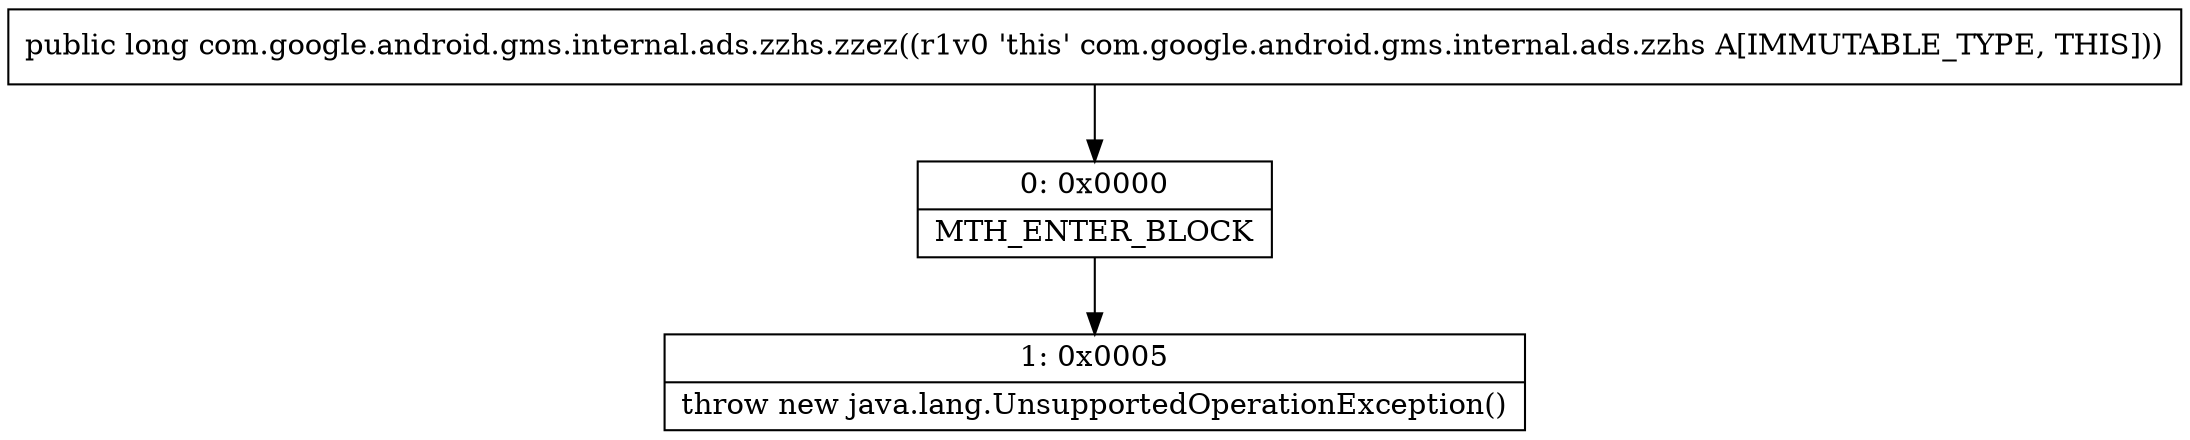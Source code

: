 digraph "CFG forcom.google.android.gms.internal.ads.zzhs.zzez()J" {
Node_0 [shape=record,label="{0\:\ 0x0000|MTH_ENTER_BLOCK\l}"];
Node_1 [shape=record,label="{1\:\ 0x0005|throw new java.lang.UnsupportedOperationException()\l}"];
MethodNode[shape=record,label="{public long com.google.android.gms.internal.ads.zzhs.zzez((r1v0 'this' com.google.android.gms.internal.ads.zzhs A[IMMUTABLE_TYPE, THIS])) }"];
MethodNode -> Node_0;
Node_0 -> Node_1;
}


